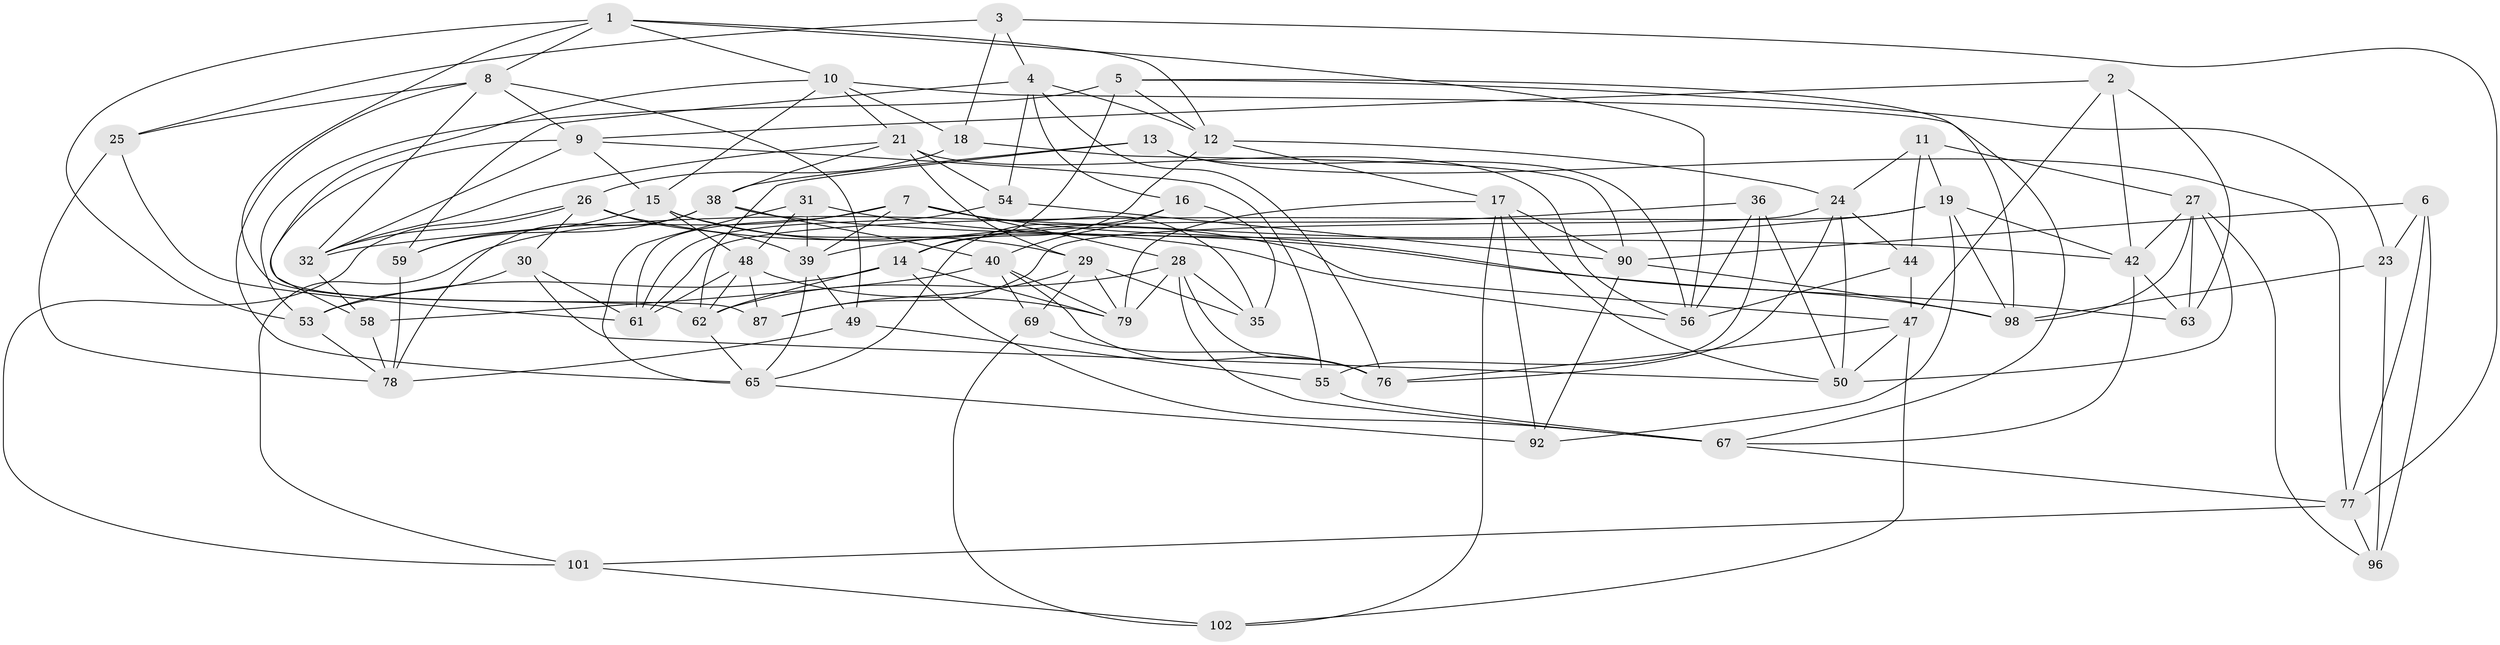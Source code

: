 // original degree distribution, {4: 1.0}
// Generated by graph-tools (version 1.1) at 2025/11/02/27/25 16:11:48]
// undirected, 64 vertices, 165 edges
graph export_dot {
graph [start="1"]
  node [color=gray90,style=filled];
  1 [super="+85"];
  2;
  3;
  4 [super="+74"];
  5 [super="+45"];
  6;
  7 [super="+51"];
  8 [super="+20"];
  9 [super="+81"];
  10 [super="+91"];
  11;
  12 [super="+52"];
  13;
  14 [super="+22"];
  15 [super="+33"];
  16;
  17 [super="+46"];
  18;
  19 [super="+83"];
  21 [super="+34"];
  23;
  24 [super="+37"];
  25;
  26 [super="+41"];
  27 [super="+75"];
  28 [super="+72"];
  29 [super="+88"];
  30;
  31;
  32 [super="+60"];
  35;
  36;
  38 [super="+64"];
  39 [super="+43"];
  40 [super="+57"];
  42 [super="+89"];
  44;
  47 [super="+66"];
  48 [super="+68"];
  49;
  50 [super="+95"];
  53 [super="+70"];
  54;
  55;
  56 [super="+73"];
  58;
  59;
  61 [super="+86"];
  62 [super="+97"];
  63;
  65 [super="+82"];
  67 [super="+71"];
  69;
  76 [super="+93"];
  77 [super="+80"];
  78 [super="+84"];
  79 [super="+99"];
  87;
  90 [super="+94"];
  92;
  96;
  98 [super="+100"];
  101;
  102;
  1 -- 10;
  1 -- 56;
  1 -- 8;
  1 -- 12;
  1 -- 53;
  1 -- 62;
  2 -- 63;
  2 -- 47;
  2 -- 9;
  2 -- 42;
  3 -- 25;
  3 -- 18;
  3 -- 77;
  3 -- 4;
  4 -- 12;
  4 -- 16;
  4 -- 59;
  4 -- 54;
  4 -- 76;
  5 -- 53 [weight=2];
  5 -- 14;
  5 -- 12;
  5 -- 23;
  5 -- 98;
  6 -- 90;
  6 -- 23;
  6 -- 96;
  6 -- 77;
  7 -- 35;
  7 -- 101;
  7 -- 39;
  7 -- 61;
  7 -- 28;
  7 -- 98;
  8 -- 9;
  8 -- 49;
  8 -- 65;
  8 -- 32;
  8 -- 25;
  9 -- 55;
  9 -- 58;
  9 -- 15;
  9 -- 32;
  10 -- 67;
  10 -- 87;
  10 -- 18;
  10 -- 21;
  10 -- 15;
  11 -- 27;
  11 -- 44;
  11 -- 24;
  11 -- 19;
  12 -- 24;
  12 -- 14;
  12 -- 17;
  13 -- 77;
  13 -- 38;
  13 -- 62;
  13 -- 56;
  14 -- 62;
  14 -- 67;
  14 -- 53;
  14 -- 79;
  15 -- 59;
  15 -- 47;
  15 -- 29;
  15 -- 48;
  16 -- 65;
  16 -- 35;
  16 -- 40;
  17 -- 92;
  17 -- 102;
  17 -- 90;
  17 -- 50;
  17 -- 79;
  18 -- 26;
  18 -- 90;
  19 -- 92;
  19 -- 42;
  19 -- 61;
  19 -- 98;
  19 -- 32;
  21 -- 54;
  21 -- 56;
  21 -- 29;
  21 -- 32;
  21 -- 38;
  23 -- 98;
  23 -- 96;
  24 -- 44;
  24 -- 87;
  24 -- 50;
  24 -- 76;
  25 -- 78;
  25 -- 61;
  26 -- 101;
  26 -- 32;
  26 -- 56;
  26 -- 30;
  26 -- 39;
  27 -- 63;
  27 -- 50;
  27 -- 96;
  27 -- 42;
  27 -- 98;
  28 -- 35;
  28 -- 62;
  28 -- 67;
  28 -- 76;
  28 -- 79;
  29 -- 79;
  29 -- 35;
  29 -- 69;
  29 -- 87;
  30 -- 50;
  30 -- 53;
  30 -- 61;
  31 -- 63;
  31 -- 39;
  31 -- 48;
  31 -- 65;
  32 -- 58;
  36 -- 55;
  36 -- 39;
  36 -- 56;
  36 -- 50;
  38 -- 59;
  38 -- 42;
  38 -- 40;
  38 -- 78;
  39 -- 49;
  39 -- 65;
  40 -- 69;
  40 -- 58;
  40 -- 79;
  40 -- 76;
  42 -- 67;
  42 -- 63;
  44 -- 47;
  44 -- 56;
  47 -- 76;
  47 -- 102;
  47 -- 50;
  48 -- 87;
  48 -- 62;
  48 -- 79;
  48 -- 61;
  49 -- 55;
  49 -- 78;
  53 -- 78;
  54 -- 61;
  54 -- 90;
  55 -- 67;
  58 -- 78;
  59 -- 78;
  62 -- 65;
  65 -- 92;
  67 -- 77;
  69 -- 102;
  69 -- 76;
  77 -- 101;
  77 -- 96;
  90 -- 92;
  90 -- 98;
  101 -- 102;
}
